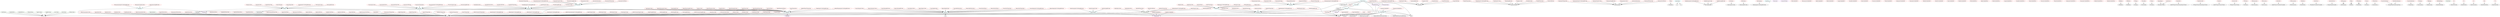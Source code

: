 digraph alltypes {
	subgraph abtractprocs {
	}
	subgraph clike {
	}
	subgraph csarprendererh {
		subgraph csharpcodea{
		CSharpCodea	[shape=oval, color=darkgreen, label="CSharpCodea"];
		CSharpCodea -> a;
		}
		subgraph programcsharpcode{
		ProgramCSharpCode	[shape=oval, color=red2, label="ProgramCSharpCode"];
		ProgramCSharpCode -> ProgData;
		}
		subgraph filecsharpcode{
		FileCSharpCode	[shape=oval, color=red2, label="FileCSharpCode"];
		FileCSharpCode -> FileData;
		}
		subgraph importcsharpcode{
		ImportCSharpCode	[shape=oval, color=red2, label="ImportCSharpCode"];
		ImportCSharpCode -> Doc;
		}
		subgraph permanencecsharpcode{
		PermanenceCSharpCode	[shape=oval, color=red2, label="PermanenceCSharpCode"];
		PermanenceCSharpCode -> Doc;
		}
		subgraph bodycsharpcode{
		BodyCSharpCode	[shape=oval, color=red2, label="BodyCSharpCode"];
		BodyCSharpCode -> Doc;
		}
		subgraph blockcsharpcode{
		BlockCSharpCode	[shape=oval, color=red2, label="BlockCSharpCode"];
		BlockCSharpCode -> Doc;
		}
		subgraph typecsharpcode{
		TypeCSharpCode	[shape=oval, color=red2, label="TypeCSharpCode"];
		TypeCSharpCode -> TypeData;
		}
		subgraph unaryopcsharpcode{
		UnaryOpCSharpCode	[shape=oval, color=red2, label="UnaryOpCSharpCode"];
		UnaryOpCSharpCode -> OpData;
		}
		subgraph binaryopcsharpcode{
		BinaryOpCSharpCode	[shape=oval, color=red2, label="BinaryOpCSharpCode"];
		BinaryOpCSharpCode -> OpData;
		}
		subgraph scopecsharpcode{
		ScopeCSharpCode	[shape=oval, color=red2, label="ScopeCSharpCode"];
		ScopeCSharpCode -> ScopeData;
		}
		subgraph variablecsharpcode{
		VariableCSharpCode	[shape=oval, color=red2, label="VariableCSharpCode"];
		VariableCSharpCode -> VarData;
		}
		subgraph valuecsharpcode{
		ValueCSharpCode	[shape=oval, color=red2, label="ValueCSharpCode"];
		ValueCSharpCode -> ValData;
		}
		subgraph functioncsharpcode{
		FunctionCSharpCode	[shape=oval, color=red2, label="FunctionCSharpCode"];
		FunctionCSharpCode -> FuncData;
		}
		subgraph thunkcsharpcode{
		ThunkCSharpCode	[shape=oval, color=red2, label="ThunkCSharpCode"];
		ThunkCSharpCode -> CommonThunkVS;
		}
		subgraph statementcsharpcode{
		StatementCSharpCode	[shape=oval, color=red2, label="StatementCSharpCode"];
		StatementCSharpCode -> DocTerminator;
		}
		subgraph visibilitycsharpcode{
		VisibilityCSharpCode	[shape=oval, color=red2, label="VisibilityCSharpCode"];
		VisibilityCSharpCode -> Doc;
		}
		subgraph methodtypecsharpcode{
		MethodTypeCSharpCode	[shape=oval, color=red2, label="MethodTypeCSharpCode"];
		MethodTypeCSharpCode -> TypeData;
		}
		subgraph parametercsharpcode{
		ParameterCSharpCode	[shape=oval, color=red2, label="ParameterCSharpCode"];
		ParameterCSharpCode -> ParamData;
		}
		subgraph methodcsharpcode{
		MethodCSharpCode	[shape=oval, color=red2, label="MethodCSharpCode"];
		MethodCSharpCode -> MethodData;
		}
		subgraph statevarcsharpcode{
		StateVarCSharpCode	[shape=oval, color=red2, label="StateVarCSharpCode"];
		StateVarCSharpCode -> Doc;
		}
		subgraph classcsharpcode{
		ClassCSharpCode	[shape=oval, color=red2, label="ClassCSharpCode"];
		ClassCSharpCode -> Doc;
		}
		subgraph modulecsharpcode{
		ModuleCSharpCode	[shape=oval, color=red2, label="ModuleCSharpCode"];
		ModuleCSharpCode -> ModData;
		}
		subgraph blockcommentcsharpcode{
		BlockCommentCSharpCode	[shape=oval, color=red2, label="BlockCommentCSharpCode"];
		BlockCommentCSharpCode -> Doc;
		}
	}
	subgraph commonpeudooos {
	}
	subgraph contructorss {
		subgraph vsopr{
		VSOpr	[shape=oval, color=red2, label="VSOpr"];
		VSOpr -> VSrOpData;
		}
	}
	subgraph cpprenderer {
		subgraph cppcodexya{
		CppCodexya	[shape=oval, color=cyan3, label="CppCodexya"];
		CppCodexya -> xa;
		CppCodexya -> ya;
		}
		subgraph methoddata{
		MethodData	[shape=oval, color=cyan3, label="MethodData"];
		MethodData -> VisibilityTag;
		MethodData -> Doc;
		}
		subgraph cppsrccodea{
		CppSrcCodea	[shape=oval, color=darkgreen, label="CppSrcCodea"];
		CppSrcCodea -> a;
		}
		subgraph cpphdrcodea{
		CppHdrCodea	[shape=oval, color=darkgreen, label="CppHdrCodea"];
		CppHdrCodea -> a;
		}
		subgraph programpcppsrccodecpphdrcode{
		ProgrampCppSrcCodeCppHdrCode	[shape=oval, color=red2, label="ProgrampCppSrcCodeCppHdrCode"];
		ProgrampCppSrcCodeCppHdrCode -> ProgData;
		}
		subgraph filepcppsrccodecpphdrcode{
		FilepCppSrcCodeCppHdrCode	[shape=oval, color=red2, label="FilepCppSrcCodeCppHdrCode"];
		FilepCppSrcCodeCppHdrCode -> FileData;
		}
		subgraph importpcppsrccodecpphdrcode{
		ImportpCppSrcCodeCppHdrCode	[shape=oval, color=red2, label="ImportpCppSrcCodeCppHdrCode"];
		ImportpCppSrcCodeCppHdrCode -> Doc;
		}
		subgraph permanencepcppsrccodecpphdrcode{
		PermanencepCppSrcCodeCppHdrCode	[shape=oval, color=red2, label="PermanencepCppSrcCodeCppHdrCode"];
		PermanencepCppSrcCodeCppHdrCode -> BindData;
		}
		subgraph bodypcppsrccodecpphdrcode{
		BodypCppSrcCodeCppHdrCode	[shape=oval, color=red2, label="BodypCppSrcCodeCppHdrCode"];
		BodypCppSrcCodeCppHdrCode -> Doc;
		}
		subgraph blockpcppsrccodecpphdrcode{
		BlockpCppSrcCodeCppHdrCode	[shape=oval, color=red2, label="BlockpCppSrcCodeCppHdrCode"];
		BlockpCppSrcCodeCppHdrCode -> Doc;
		}
		subgraph typepcppsrccodecpphdrcode{
		TypepCppSrcCodeCppHdrCode	[shape=oval, color=red2, label="TypepCppSrcCodeCppHdrCode"];
		TypepCppSrcCodeCppHdrCode -> TypeData;
		}
		subgraph unaryoppcppsrccodecpphdrcode{
		UnaryOppCppSrcCodeCppHdrCode	[shape=oval, color=red2, label="UnaryOppCppSrcCodeCppHdrCode"];
		UnaryOppCppSrcCodeCppHdrCode -> OpData;
		}
		subgraph binaryoppcppsrccodecpphdrcode{
		BinaryOppCppSrcCodeCppHdrCode	[shape=oval, color=red2, label="BinaryOppCppSrcCodeCppHdrCode"];
		BinaryOppCppSrcCodeCppHdrCode -> OpData;
		}
		subgraph scopepcppsrccodecpphdrcode{
		ScopepCppSrcCodeCppHdrCode	[shape=oval, color=red2, label="ScopepCppSrcCodeCppHdrCode"];
		ScopepCppSrcCodeCppHdrCode -> ScopeData;
		}
		subgraph variablepcppsrccodecpphdrcode{
		VariablepCppSrcCodeCppHdrCode	[shape=oval, color=red2, label="VariablepCppSrcCodeCppHdrCode"];
		VariablepCppSrcCodeCppHdrCode -> VarData;
		}
		subgraph valuepcppsrccodecpphdrcode{
		ValuepCppSrcCodeCppHdrCode	[shape=oval, color=red2, label="ValuepCppSrcCodeCppHdrCode"];
		ValuepCppSrcCodeCppHdrCode -> ValData;
		}
		subgraph functionpcppsrccodecpphdrcode{
		FunctionpCppSrcCodeCppHdrCode	[shape=oval, color=red2, label="FunctionpCppSrcCodeCppHdrCode"];
		FunctionpCppSrcCodeCppHdrCode -> FuncData;
		}
		subgraph thunkpcppsrccodecpphdrcode{
		ThunkpCppSrcCodeCppHdrCode	[shape=oval, color=red2, label="ThunkpCppSrcCodeCppHdrCode"];
		ThunkpCppSrcCodeCppHdrCode -> CommonThunkVS;
		}
		subgraph statementpcppsrccodecpphdrcode{
		StatementpCppSrcCodeCppHdrCode	[shape=oval, color=red2, label="StatementpCppSrcCodeCppHdrCode"];
		StatementpCppSrcCodeCppHdrCode -> DocTerminator;
		}
		subgraph visibilitypcppsrccodecpphdrcode{
		VisibilitypCppSrcCodeCppHdrCode	[shape=oval, color=red2, label="VisibilitypCppSrcCodeCppHdrCode"];
		VisibilitypCppSrcCodeCppHdrCode -> DocVisibilityTag;
		}
		subgraph methodtypepcppsrccodecpphdrcode{
		MethodTypepCppSrcCodeCppHdrCode	[shape=oval, color=red2, label="MethodTypepCppSrcCodeCppHdrCode"];
		MethodTypepCppSrcCodeCppHdrCode -> TypeData;
		}
		subgraph parameterpcppsrccodecpphdrcode{
		ParameterpCppSrcCodeCppHdrCode	[shape=oval, color=red2, label="ParameterpCppSrcCodeCppHdrCode"];
		ParameterpCppSrcCodeCppHdrCode -> ParamData;
		}
		subgraph methodpcppsrccodecpphdrcode{
		MethodpCppSrcCodeCppHdrCode	[shape=oval, color=red2, label="MethodpCppSrcCodeCppHdrCode"];
		MethodpCppSrcCodeCppHdrCode -> MethodData;
		}
		subgraph statevarpcppsrccodecpphdrcode{
		StateVarpCppSrcCodeCppHdrCode	[shape=oval, color=red2, label="StateVarpCppSrcCodeCppHdrCode"];
		StateVarpCppSrcCodeCppHdrCode -> StateVarData;
		}
		subgraph classpcppsrccodecpphdrcode{
		ClasspCppSrcCodeCppHdrCode	[shape=oval, color=red2, label="ClasspCppSrcCodeCppHdrCode"];
		ClasspCppSrcCodeCppHdrCode -> Doc;
		}
		subgraph modulepcppsrccodecpphdrcode{
		ModulepCppSrcCodeCppHdrCode	[shape=oval, color=red2, label="ModulepCppSrcCodeCppHdrCode"];
		ModulepCppSrcCodeCppHdrCode -> ModData;
		}
		subgraph blockcommentpcppsrccodecpphdrcode{
		BlockCommentpCppSrcCodeCppHdrCode	[shape=oval, color=red2, label="BlockCommentpCppSrcCodeCppHdrCode"];
		BlockCommentpCppSrcCodeCppHdrCode -> Doc;
		}
		subgraph srcstatesa{
		SrcStatesa	[shape=oval, color=red2, label="SrcStatesa"];
		SrcStatesa -> StatesCppSrcCodea;
		}
		subgraph hdrstatesa{
		HdrStatesa	[shape=oval, color=red2, label="HdrStatesa"];
		HdrStatesa -> StatesCppHdrCodea;
		}
		subgraph pairstatespa{
		PairStatespa	[shape=oval, color=red2, label="PairStatespa"];
		PairStatespa -> StatespCppSrcCodeCppHdrCodea;
		}
		subgraph programcppsrccode{
		ProgramCppSrcCode	[shape=oval, color=red2, label="ProgramCppSrcCode"];
		ProgramCppSrcCode -> ProgData;
		}
		subgraph filecppsrccode{
		FileCppSrcCode	[shape=oval, color=red2, label="FileCppSrcCode"];
		FileCppSrcCode -> FileData;
		}
		subgraph importcppsrccode{
		ImportCppSrcCode	[shape=oval, color=red2, label="ImportCppSrcCode"];
		ImportCppSrcCode -> Doc;
		}
		subgraph permanencecppsrccode{
		PermanenceCppSrcCode	[shape=oval, color=red2, label="PermanenceCppSrcCode"];
		PermanenceCppSrcCode -> BindData;
		}
		subgraph bodycppsrccode{
		BodyCppSrcCode	[shape=oval, color=red2, label="BodyCppSrcCode"];
		BodyCppSrcCode -> Doc;
		}
		subgraph blockcppsrccode{
		BlockCppSrcCode	[shape=oval, color=red2, label="BlockCppSrcCode"];
		BlockCppSrcCode -> Doc;
		}
		subgraph typecppsrccode{
		TypeCppSrcCode	[shape=oval, color=red2, label="TypeCppSrcCode"];
		TypeCppSrcCode -> TypeData;
		}
		subgraph unaryopcppsrccode{
		UnaryOpCppSrcCode	[shape=oval, color=red2, label="UnaryOpCppSrcCode"];
		UnaryOpCppSrcCode -> OpData;
		}
		subgraph binaryopcppsrccode{
		BinaryOpCppSrcCode	[shape=oval, color=red2, label="BinaryOpCppSrcCode"];
		BinaryOpCppSrcCode -> OpData;
		}
		subgraph scopecppsrccode{
		ScopeCppSrcCode	[shape=oval, color=red2, label="ScopeCppSrcCode"];
		ScopeCppSrcCode -> ScopeData;
		}
		subgraph variablecppsrccode{
		VariableCppSrcCode	[shape=oval, color=red2, label="VariableCppSrcCode"];
		VariableCppSrcCode -> VarData;
		}
		subgraph valuecppsrccode{
		ValueCppSrcCode	[shape=oval, color=red2, label="ValueCppSrcCode"];
		ValueCppSrcCode -> ValData;
		}
		subgraph functioncppsrccode{
		FunctionCppSrcCode	[shape=oval, color=red2, label="FunctionCppSrcCode"];
		FunctionCppSrcCode -> FuncData;
		}
		subgraph thunkcppsrccode{
		ThunkCppSrcCode	[shape=oval, color=red2, label="ThunkCppSrcCode"];
		ThunkCppSrcCode -> CommonThunkVS;
		}
		subgraph statementcppsrccode{
		StatementCppSrcCode	[shape=oval, color=red2, label="StatementCppSrcCode"];
		StatementCppSrcCode -> DocTerminator;
		}
		subgraph visibilitycppsrccode{
		VisibilityCppSrcCode	[shape=oval, color=red2, label="VisibilityCppSrcCode"];
		VisibilityCppSrcCode -> DocVisibilityTag;
		}
		subgraph methodtypecppsrccode{
		MethodTypeCppSrcCode	[shape=oval, color=red2, label="MethodTypeCppSrcCode"];
		MethodTypeCppSrcCode -> TypeData;
		}
		subgraph parametercppsrccode{
		ParameterCppSrcCode	[shape=oval, color=red2, label="ParameterCppSrcCode"];
		ParameterCppSrcCode -> ParamData;
		}
		subgraph methodcppsrccode{
		MethodCppSrcCode	[shape=oval, color=red2, label="MethodCppSrcCode"];
		MethodCppSrcCode -> MethodData;
		}
		subgraph statevarcppsrccode{
		StateVarCppSrcCode	[shape=oval, color=red2, label="StateVarCppSrcCode"];
		StateVarCppSrcCode -> StateVarData;
		}
		subgraph classcppsrccode{
		ClassCppSrcCode	[shape=oval, color=red2, label="ClassCppSrcCode"];
		ClassCppSrcCode -> Doc;
		}
		subgraph modulecppsrccode{
		ModuleCppSrcCode	[shape=oval, color=red2, label="ModuleCppSrcCode"];
		ModuleCppSrcCode -> ModData;
		}
		subgraph blockcommentcppsrccode{
		BlockCommentCppSrcCode	[shape=oval, color=red2, label="BlockCommentCppSrcCode"];
		BlockCommentCppSrcCode -> Doc;
		}
		subgraph filecpphdrcode{
		FileCppHdrCode	[shape=oval, color=red2, label="FileCppHdrCode"];
		FileCppHdrCode -> FileData;
		}
		subgraph importcpphdrcode{
		ImportCppHdrCode	[shape=oval, color=red2, label="ImportCppHdrCode"];
		ImportCppHdrCode -> Doc;
		}
		subgraph permanencecpphdrcode{
		PermanenceCppHdrCode	[shape=oval, color=red2, label="PermanenceCppHdrCode"];
		PermanenceCppHdrCode -> BindData;
		}
		subgraph bodycpphdrcode{
		BodyCppHdrCode	[shape=oval, color=red2, label="BodyCppHdrCode"];
		BodyCppHdrCode -> Doc;
		}
		subgraph blockcpphdrcode{
		BlockCppHdrCode	[shape=oval, color=red2, label="BlockCppHdrCode"];
		BlockCppHdrCode -> Doc;
		}
		subgraph typecpphdrcode{
		TypeCppHdrCode	[shape=oval, color=red2, label="TypeCppHdrCode"];
		TypeCppHdrCode -> TypeData;
		}
		subgraph unaryopcpphdrcode{
		UnaryOpCppHdrCode	[shape=oval, color=red2, label="UnaryOpCppHdrCode"];
		UnaryOpCppHdrCode -> OpData;
		}
		subgraph binaryopcpphdrcode{
		BinaryOpCppHdrCode	[shape=oval, color=red2, label="BinaryOpCppHdrCode"];
		BinaryOpCppHdrCode -> OpData;
		}
		subgraph scopecpphdrcode{
		ScopeCppHdrCode	[shape=oval, color=red2, label="ScopeCppHdrCode"];
		ScopeCppHdrCode -> ScopeData;
		}
		subgraph variablecpphdrcode{
		VariableCppHdrCode	[shape=oval, color=red2, label="VariableCppHdrCode"];
		VariableCppHdrCode -> VarData;
		}
		subgraph valuecpphdrcode{
		ValueCppHdrCode	[shape=oval, color=red2, label="ValueCppHdrCode"];
		ValueCppHdrCode -> ValData;
		}
		subgraph functioncpphdrcode{
		FunctionCppHdrCode	[shape=oval, color=red2, label="FunctionCppHdrCode"];
		FunctionCppHdrCode -> FuncData;
		}
		subgraph thunkcpphdrcode{
		ThunkCppHdrCode	[shape=oval, color=red2, label="ThunkCppHdrCode"];
		ThunkCppHdrCode -> CommonThunkVS;
		}
		subgraph statementcpphdrcode{
		StatementCppHdrCode	[shape=oval, color=red2, label="StatementCppHdrCode"];
		StatementCppHdrCode -> DocTerminator;
		}
		subgraph visibilitycpphdrcode{
		VisibilityCppHdrCode	[shape=oval, color=red2, label="VisibilityCppHdrCode"];
		VisibilityCppHdrCode -> DocVisibilityTag;
		}
		subgraph methodtypecpphdrcode{
		MethodTypeCppHdrCode	[shape=oval, color=red2, label="MethodTypeCppHdrCode"];
		MethodTypeCppHdrCode -> TypeData;
		}
		subgraph parametercpphdrcode{
		ParameterCppHdrCode	[shape=oval, color=red2, label="ParameterCppHdrCode"];
		ParameterCppHdrCode -> ParamData;
		}
		subgraph methodcpphdrcode{
		MethodCppHdrCode	[shape=oval, color=red2, label="MethodCppHdrCode"];
		MethodCppHdrCode -> MethodData;
		}
		subgraph statevarcpphdrcode{
		StateVarCppHdrCode	[shape=oval, color=red2, label="StateVarCppHdrCode"];
		StateVarCppHdrCode -> StateVarData;
		}
		subgraph classcpphdrcode{
		ClassCppHdrCode	[shape=oval, color=red2, label="ClassCppHdrCode"];
		ClassCppHdrCode -> Doc;
		}
		subgraph modulecpphdrcode{
		ModuleCppHdrCode	[shape=oval, color=red2, label="ModuleCppHdrCode"];
		ModuleCppHdrCode -> ModData;
		}
		subgraph blockcommentcpphdrcode{
		BlockCommentCppHdrCode	[shape=oval, color=red2, label="BlockCommentCppHdrCode"];
		BlockCommentCppHdrCode -> Doc;
		}
	}
	subgraph javarenderer {
		subgraph javacodea{
		JavaCodea	[shape=oval, color=darkgreen, label="JavaCodea"];
		JavaCodea -> a;
		}
		subgraph programjavacode{
		ProgramJavaCode	[shape=oval, color=red2, label="ProgramJavaCode"];
		ProgramJavaCode -> ProgData;
		}
		subgraph filejavacode{
		FileJavaCode	[shape=oval, color=red2, label="FileJavaCode"];
		FileJavaCode -> FileData;
		}
		subgraph importjavacode{
		ImportJavaCode	[shape=oval, color=red2, label="ImportJavaCode"];
		ImportJavaCode -> Doc;
		}
		subgraph permanencejavacode{
		PermanenceJavaCode	[shape=oval, color=red2, label="PermanenceJavaCode"];
		PermanenceJavaCode -> Doc;
		}
		subgraph bodyjavacode{
		BodyJavaCode	[shape=oval, color=red2, label="BodyJavaCode"];
		BodyJavaCode -> Doc;
		}
		subgraph blockjavacode{
		BlockJavaCode	[shape=oval, color=red2, label="BlockJavaCode"];
		BlockJavaCode -> Doc;
		}
		subgraph typejavacode{
		TypeJavaCode	[shape=oval, color=red2, label="TypeJavaCode"];
		TypeJavaCode -> TypeData;
		}
		subgraph unaryopjavacode{
		UnaryOpJavaCode	[shape=oval, color=red2, label="UnaryOpJavaCode"];
		UnaryOpJavaCode -> OpData;
		}
		subgraph binaryopjavacode{
		BinaryOpJavaCode	[shape=oval, color=red2, label="BinaryOpJavaCode"];
		BinaryOpJavaCode -> OpData;
		}
		subgraph scopejavacode{
		ScopeJavaCode	[shape=oval, color=red2, label="ScopeJavaCode"];
		ScopeJavaCode -> ScopeData;
		}
		subgraph variablejavacode{
		VariableJavaCode	[shape=oval, color=red2, label="VariableJavaCode"];
		VariableJavaCode -> VarData;
		}
		subgraph valuejavacode{
		ValueJavaCode	[shape=oval, color=red2, label="ValueJavaCode"];
		ValueJavaCode -> ValData;
		}
		subgraph functionjavacode{
		FunctionJavaCode	[shape=oval, color=red2, label="FunctionJavaCode"];
		FunctionJavaCode -> FuncData;
		}
		subgraph thunkjavacode{
		ThunkJavaCode	[shape=oval, color=red2, label="ThunkJavaCode"];
		ThunkJavaCode -> CommonThunkVS;
		}
		subgraph statementjavacode{
		StatementJavaCode	[shape=oval, color=red2, label="StatementJavaCode"];
		StatementJavaCode -> DocTerminator;
		}
		subgraph visibilityjavacode{
		VisibilityJavaCode	[shape=oval, color=red2, label="VisibilityJavaCode"];
		VisibilityJavaCode -> Doc;
		}
		subgraph methodtypejavacode{
		MethodTypeJavaCode	[shape=oval, color=red2, label="MethodTypeJavaCode"];
		MethodTypeJavaCode -> TypeData;
		}
		subgraph parameterjavacode{
		ParameterJavaCode	[shape=oval, color=red2, label="ParameterJavaCode"];
		ParameterJavaCode -> ParamData;
		}
		subgraph methodjavacode{
		MethodJavaCode	[shape=oval, color=red2, label="MethodJavaCode"];
		MethodJavaCode -> MethodData;
		}
		subgraph statevarjavacode{
		StateVarJavaCode	[shape=oval, color=red2, label="StateVarJavaCode"];
		StateVarJavaCode -> Doc;
		}
		subgraph classjavacode{
		ClassJavaCode	[shape=oval, color=red2, label="ClassJavaCode"];
		ClassJavaCode -> Doc;
		}
		subgraph modulejavacode{
		ModuleJavaCode	[shape=oval, color=red2, label="ModuleJavaCode"];
		ModuleJavaCode -> ModData;
		}
		subgraph blockcommentjavacode{
		BlockCommentJavaCode	[shape=oval, color=red2, label="BlockCommentJavaCode"];
		BlockCommentJavaCode -> Doc;
		}
	}
	subgraph juliarenderer {
		subgraph juliacodea{
		JuliaCodea	[shape=oval, color=darkgreen, label="JuliaCodea"];
		JuliaCodea -> a;
		}
		subgraph programjuliacode{
		ProgramJuliaCode	[shape=oval, color=red2, label="ProgramJuliaCode"];
		ProgramJuliaCode -> ProgData;
		}
		subgraph filejuliacode{
		FileJuliaCode	[shape=oval, color=red2, label="FileJuliaCode"];
		FileJuliaCode -> FileData;
		}
		subgraph importjuliacode{
		ImportJuliaCode	[shape=oval, color=red2, label="ImportJuliaCode"];
		ImportJuliaCode -> Doc;
		}
		subgraph bodyjuliacode{
		BodyJuliaCode	[shape=oval, color=red2, label="BodyJuliaCode"];
		BodyJuliaCode -> Doc;
		}
		subgraph blockjuliacode{
		BlockJuliaCode	[shape=oval, color=red2, label="BlockJuliaCode"];
		BlockJuliaCode -> Doc;
		}
		subgraph typejuliacode{
		TypeJuliaCode	[shape=oval, color=red2, label="TypeJuliaCode"];
		TypeJuliaCode -> TypeData;
		}
		subgraph unaryopjuliacode{
		UnaryOpJuliaCode	[shape=oval, color=red2, label="UnaryOpJuliaCode"];
		UnaryOpJuliaCode -> OpData;
		}
		subgraph binaryopjuliacode{
		BinaryOpJuliaCode	[shape=oval, color=red2, label="BinaryOpJuliaCode"];
		BinaryOpJuliaCode -> OpData;
		}
		subgraph scopejuliacode{
		ScopeJuliaCode	[shape=oval, color=red2, label="ScopeJuliaCode"];
		ScopeJuliaCode -> ScopeData;
		}
		subgraph variablejuliacode{
		VariableJuliaCode	[shape=oval, color=red2, label="VariableJuliaCode"];
		VariableJuliaCode -> VarData;
		}
		subgraph valuejuliacode{
		ValueJuliaCode	[shape=oval, color=red2, label="ValueJuliaCode"];
		ValueJuliaCode -> ValData;
		}
		subgraph thunkjuliacode{
		ThunkJuliaCode	[shape=oval, color=red2, label="ThunkJuliaCode"];
		ThunkJuliaCode -> CommonThunkVS;
		}
		subgraph statementjuliacode{
		StatementJuliaCode	[shape=oval, color=red2, label="StatementJuliaCode"];
		StatementJuliaCode -> DocTerminator;
		}
		subgraph functionjuliacode{
		FunctionJuliaCode	[shape=oval, color=red2, label="FunctionJuliaCode"];
		FunctionJuliaCode -> FuncData;
		}
		subgraph visibilityjuliacode{
		VisibilityJuliaCode	[shape=oval, color=red2, label="VisibilityJuliaCode"];
		VisibilityJuliaCode -> Doc;
		}
		subgraph methodtypejuliacode{
		MethodTypeJuliaCode	[shape=oval, color=red2, label="MethodTypeJuliaCode"];
		MethodTypeJuliaCode -> TypeData;
		}
		subgraph parameterjuliacode{
		ParameterJuliaCode	[shape=oval, color=red2, label="ParameterJuliaCode"];
		ParameterJuliaCode -> ParamData;
		}
		subgraph methodjuliacode{
		MethodJuliaCode	[shape=oval, color=red2, label="MethodJuliaCode"];
		MethodJuliaCode -> MethodData;
		}
		subgraph modulejuliacode{
		ModuleJuliaCode	[shape=oval, color=red2, label="ModuleJuliaCode"];
		ModuleJuliaCode -> ModData;
		}
		subgraph blockcommentjuliacode{
		BlockCommentJuliaCode	[shape=oval, color=red2, label="BlockCommentJuliaCode"];
		BlockCommentJuliaCode -> Doc;
		}
	}
	subgraph languagepolymorpich {
		subgraph optionalspace{
		OptionalSpace	[shape=oval, color=darkgreen, label="OptionalSpace"];
		OptionalSpace -> Doc;
		}
	}
	subgraph macros {
	}
	subgraph pytonrendererh {
		subgraph pythoncodea{
		PythonCodea	[shape=oval, color=darkgreen, label="PythonCodea"];
		PythonCodea -> a;
		}
		subgraph programpythoncode{
		ProgramPythonCode	[shape=oval, color=red2, label="ProgramPythonCode"];
		ProgramPythonCode -> ProgData;
		}
		subgraph filepythoncode{
		FilePythonCode	[shape=oval, color=red2, label="FilePythonCode"];
		FilePythonCode -> FileData;
		}
		subgraph importpythoncode{
		ImportPythonCode	[shape=oval, color=red2, label="ImportPythonCode"];
		ImportPythonCode -> Doc;
		}
		subgraph permanencepythoncode{
		PermanencePythonCode	[shape=oval, color=red2, label="PermanencePythonCode"];
		PermanencePythonCode -> Doc;
		}
		subgraph bodypythoncode{
		BodyPythonCode	[shape=oval, color=red2, label="BodyPythonCode"];
		BodyPythonCode -> Doc;
		}
		subgraph blockpythoncode{
		BlockPythonCode	[shape=oval, color=red2, label="BlockPythonCode"];
		BlockPythonCode -> Doc;
		}
		subgraph typepythoncode{
		TypePythonCode	[shape=oval, color=red2, label="TypePythonCode"];
		TypePythonCode -> TypeData;
		}
		subgraph unaryoppythoncode{
		UnaryOpPythonCode	[shape=oval, color=red2, label="UnaryOpPythonCode"];
		UnaryOpPythonCode -> OpData;
		}
		subgraph binaryoppythoncode{
		BinaryOpPythonCode	[shape=oval, color=red2, label="BinaryOpPythonCode"];
		BinaryOpPythonCode -> OpData;
		}
		subgraph scopepythoncode{
		ScopePythonCode	[shape=oval, color=red2, label="ScopePythonCode"];
		ScopePythonCode -> ScopeData;
		}
		subgraph variablepythoncode{
		VariablePythonCode	[shape=oval, color=red2, label="VariablePythonCode"];
		VariablePythonCode -> VarData;
		}
		subgraph valuepythoncode{
		ValuePythonCode	[shape=oval, color=red2, label="ValuePythonCode"];
		ValuePythonCode -> ValData;
		}
		subgraph functionpythoncode{
		FunctionPythonCode	[shape=oval, color=red2, label="FunctionPythonCode"];
		FunctionPythonCode -> FuncData;
		}
		subgraph thunkpythoncode{
		ThunkPythonCode	[shape=oval, color=red2, label="ThunkPythonCode"];
		ThunkPythonCode -> CommonThunkVS;
		}
		subgraph statementpythoncode{
		StatementPythonCode	[shape=oval, color=red2, label="StatementPythonCode"];
		StatementPythonCode -> DocTerminator;
		}
		subgraph visibilitypythoncode{
		VisibilityPythonCode	[shape=oval, color=red2, label="VisibilityPythonCode"];
		VisibilityPythonCode -> Doc;
		}
		subgraph methodtypepythoncode{
		MethodTypePythonCode	[shape=oval, color=red2, label="MethodTypePythonCode"];
		MethodTypePythonCode -> TypeData;
		}
		subgraph parameterpythoncode{
		ParameterPythonCode	[shape=oval, color=red2, label="ParameterPythonCode"];
		ParameterPythonCode -> ParamData;
		}
		subgraph methodpythoncode{
		MethodPythonCode	[shape=oval, color=red2, label="MethodPythonCode"];
		MethodPythonCode -> MethodData;
		}
		subgraph statevarpythoncode{
		StateVarPythonCode	[shape=oval, color=red2, label="StateVarPythonCode"];
		StateVarPythonCode -> Doc;
		}
		subgraph classpythoncode{
		ClassPythonCode	[shape=oval, color=red2, label="ClassPythonCode"];
		ClassPythonCode -> Doc;
		}
		subgraph modulepythoncode{
		ModulePythonCode	[shape=oval, color=red2, label="ModulePythonCode"];
		ModulePythonCode -> ModData;
		}
		subgraph blockcommentpythoncode{
		BlockCommentPythonCode	[shape=oval, color=red2, label="BlockCommentPythonCode"];
		BlockCommentPythonCode -> Doc;
		}
	}
	subgraph swiftrenderer {
		subgraph swiftcodea{
		SwiftCodea	[shape=oval, color=darkgreen, label="SwiftCodea"];
		SwiftCodea -> a;
		}
		subgraph programswiftcode{
		ProgramSwiftCode	[shape=oval, color=red2, label="ProgramSwiftCode"];
		ProgramSwiftCode -> ProgData;
		}
		subgraph fileswiftcode{
		FileSwiftCode	[shape=oval, color=red2, label="FileSwiftCode"];
		FileSwiftCode -> FileData;
		}
		subgraph importswiftcode{
		ImportSwiftCode	[shape=oval, color=red2, label="ImportSwiftCode"];
		ImportSwiftCode -> Doc;
		}
		subgraph permanenceswiftcode{
		PermanenceSwiftCode	[shape=oval, color=red2, label="PermanenceSwiftCode"];
		PermanenceSwiftCode -> Doc;
		}
		subgraph bodyswiftcode{
		BodySwiftCode	[shape=oval, color=red2, label="BodySwiftCode"];
		BodySwiftCode -> Doc;
		}
		subgraph blockswiftcode{
		BlockSwiftCode	[shape=oval, color=red2, label="BlockSwiftCode"];
		BlockSwiftCode -> Doc;
		}
		subgraph typeswiftcode{
		TypeSwiftCode	[shape=oval, color=red2, label="TypeSwiftCode"];
		TypeSwiftCode -> TypeData;
		}
		subgraph unaryopswiftcode{
		UnaryOpSwiftCode	[shape=oval, color=red2, label="UnaryOpSwiftCode"];
		UnaryOpSwiftCode -> OpData;
		}
		subgraph binaryopswiftcode{
		BinaryOpSwiftCode	[shape=oval, color=red2, label="BinaryOpSwiftCode"];
		BinaryOpSwiftCode -> OpData;
		}
		subgraph scopeswiftcode{
		ScopeSwiftCode	[shape=oval, color=red2, label="ScopeSwiftCode"];
		ScopeSwiftCode -> ScopeData;
		}
		subgraph variableswiftcode{
		VariableSwiftCode	[shape=oval, color=red2, label="VariableSwiftCode"];
		VariableSwiftCode -> VarData;
		}
		subgraph valueswiftcode{
		ValueSwiftCode	[shape=oval, color=red2, label="ValueSwiftCode"];
		ValueSwiftCode -> ValData;
		}
		subgraph functionswiftcode{
		FunctionSwiftCode	[shape=oval, color=red2, label="FunctionSwiftCode"];
		FunctionSwiftCode -> FuncData;
		}
		subgraph thunkswiftcode{
		ThunkSwiftCode	[shape=oval, color=red2, label="ThunkSwiftCode"];
		ThunkSwiftCode -> CommonThunkVS;
		}
		subgraph statementswiftcode{
		StatementSwiftCode	[shape=oval, color=red2, label="StatementSwiftCode"];
		StatementSwiftCode -> DocTerminator;
		}
		subgraph visibilityswiftcode{
		VisibilitySwiftCode	[shape=oval, color=red2, label="VisibilitySwiftCode"];
		VisibilitySwiftCode -> Doc;
		}
		subgraph methodtypeswiftcode{
		MethodTypeSwiftCode	[shape=oval, color=red2, label="MethodTypeSwiftCode"];
		MethodTypeSwiftCode -> TypeData;
		}
		subgraph parameterswiftcode{
		ParameterSwiftCode	[shape=oval, color=red2, label="ParameterSwiftCode"];
		ParameterSwiftCode -> ParamData;
		}
		subgraph methodswiftcode{
		MethodSwiftCode	[shape=oval, color=red2, label="MethodSwiftCode"];
		MethodSwiftCode -> MethodData;
		}
		subgraph statevarswiftcode{
		StateVarSwiftCode	[shape=oval, color=red2, label="StateVarSwiftCode"];
		StateVarSwiftCode -> Doc;
		}
		subgraph classswiftcode{
		ClassSwiftCode	[shape=oval, color=red2, label="ClassSwiftCode"];
		ClassSwiftCode -> Doc;
		}
		subgraph moduleswiftcode{
		ModuleSwiftCode	[shape=oval, color=red2, label="ModuleSwiftCode"];
		ModuleSwiftCode -> ModData;
		}
		subgraph blockcommentswiftcode{
		BlockCommentSwiftCode	[shape=oval, color=red2, label="BlockCommentSwiftCode"];
		BlockCommentSwiftCode -> Doc;
		}
	}
	subgraph ast {
		subgraph binddata{
		BindData	[shape=oval, color=cyan3, label="BindData"];
		BindData -> Binding;
		BindData -> Doc;
		}
		subgraph filedata{
		FileData	[shape=oval, color=cyan3, label="FileData"];
		FileData -> FilePath;
		FileData -> ModData;
		}
		subgraph funcdata{
		FuncData	[shape=oval, color=cyan3, label="FuncData"];
		FuncData -> TypeData;
		FuncData -> Doc;
		}
		subgraph moddata{
		ModData	[shape=oval, color=cyan3, label="ModData"];
		ModData -> String;
		ModData -> Doc;
		}
		subgraph opdata{
		OpData	[shape=oval, color=cyan3, label="OpData"];
		OpData -> Int;
		OpData -> Doc;
		}
		subgraph paramdata{
		ParamData	[shape=oval, color=cyan3, label="ParamData"];
		ParamData -> VarData;
		ParamData -> Doc;
		}
		subgraph progdata{
		ProgData	[shape=oval, color=cyan3, label="ProgData"];
		ProgData -> String;
		ProgData -> FileData;
		}
		subgraph statevardata{
		StateVarData	[shape=oval, color=cyan3, label="StateVarData"];
		StateVarData -> VisibilityTag;
		StateVarData -> Doc;
		}
		subgraph scopetag{
		ScopeTag	[shape=oval, color=cyan3, label="ScopeTag"];
		ScopeTag -> ScopeTag;
		}
		subgraph typedata{
		TypeData	[shape=oval, color=cyan3, label="TypeData"];
		TypeData -> CodeType;
		TypeData -> String;
		TypeData -> Doc;
		}
		subgraph valdata{
		ValData	[shape=oval, color=cyan3, label="ValData"];
		ValData -> MaybeInt;
		ValData -> MaybeInteger;
		ValData -> TypeData;
		ValData -> Doc;
		}
		subgraph vardata{
		VarData	[shape=oval, color=cyan3, label="VarData"];
		VarData -> Binding;
		VarData -> String;
		VarData -> TypeData;
		VarData -> Doc;
		}
		subgraph terminator{
		Terminator	[shape=oval, color=darkviolet, label="Terminator"];
		}
		subgraph visibilitytag{
		VisibilityTag	[shape=oval, color=darkviolet, label="VisibilityTag"];
		}
		subgraph qualifiedname{
		QualifiedName	[shape=oval, color=darkviolet, label="QualifiedName"];
		QualifiedName -> String;
		QualifiedName -> QualifiedName;
		}
		subgraph filetype{
		FileType	[shape=oval, color=darkviolet, label="FileType"];
		}
		subgraph binding{
		Binding	[shape=oval, color=darkviolet, label="Binding"];
		Binding -> Binding;
		Binding -> a;
		}
		subgraph commonthunks{
		CommonThunks	[shape=oval, color=darkviolet, label="CommonThunks"];
		}
		subgraph methoddata{
		MethodData	[shape=oval, color=darkgreen, label="MethodData"];
		MethodData -> Doc;
		}
	}
	subgraph clasess {
	}
	subgraph codeanalyiss {
		subgraph exceptiontype{
		ExceptionType	[shape=oval, color=darkviolet, label="ExceptionType"];
		ExceptionType -> String;
		}
	}
	subgraph codeinfooo {
		subgraph codeinfoooa{
		CodeInfoOOa	[shape=oval, color=darkgreen, label="CodeInfoOOa"];
		CodeInfoOOa -> a;
		}
		subgraph programcodeinfooo{
		ProgramCodeInfoOO	[shape=oval, color=red2, label="ProgramCodeInfoOO"];
		ProgramCodeInfoOO -> GOOLState;
		}
		subgraph filecodeinfooo{
		FileCodeInfoOO	[shape=oval, color=red2, label="FileCodeInfoOO"];
		}
		subgraph permanencecodeinfooo{
		PermanenceCodeInfoOO	[shape=oval, color=red2, label="PermanenceCodeInfoOO"];
		}
		subgraph bodycodeinfooo{
		BodyCodeInfoOO	[shape=oval, color=red2, label="BodyCodeInfoOO"];
		}
		subgraph blockcodeinfooo{
		BlockCodeInfoOO	[shape=oval, color=red2, label="BlockCodeInfoOO"];
		}
		subgraph typecodeinfooo{
		TypeCodeInfoOO	[shape=oval, color=red2, label="TypeCodeInfoOO"];
		TypeCodeInfoOO -> String;
		}
		subgraph scopecodeinfooo{
		ScopeCodeInfoOO	[shape=oval, color=red2, label="ScopeCodeInfoOO"];
		}
		subgraph variablecodeinfooo{
		VariableCodeInfoOO	[shape=oval, color=red2, label="VariableCodeInfoOO"];
		}
		subgraph valuecodeinfooo{
		ValueCodeInfoOO	[shape=oval, color=red2, label="ValueCodeInfoOO"];
		}
		subgraph functioncodeinfooo{
		FunctionCodeInfoOO	[shape=oval, color=red2, label="FunctionCodeInfoOO"];
		}
		subgraph thunkcodeinfooo{
		ThunkCodeInfoOO	[shape=oval, color=red2, label="ThunkCodeInfoOO"];
		}
		subgraph statementcodeinfooo{
		StatementCodeInfoOO	[shape=oval, color=red2, label="StatementCodeInfoOO"];
		}
		subgraph visibilitycodeinfooo{
		VisibilityCodeInfoOO	[shape=oval, color=red2, label="VisibilityCodeInfoOO"];
		VisibilityCodeInfoOO -> VisibilityTag;
		}
		subgraph parametercodeinfooo{
		ParameterCodeInfoOO	[shape=oval, color=red2, label="ParameterCodeInfoOO"];
		}
		subgraph methodcodeinfooo{
		MethodCodeInfoOO	[shape=oval, color=red2, label="MethodCodeInfoOO"];
		}
		subgraph statevarcodeinfooo{
		StateVarCodeInfoOO	[shape=oval, color=red2, label="StateVarCodeInfoOO"];
		}
		subgraph classcodeinfooo{
		ClassCodeInfoOO	[shape=oval, color=red2, label="ClassCodeInfoOO"];
		}
		subgraph modulecodeinfooo{
		ModuleCodeInfoOO	[shape=oval, color=red2, label="ModuleCodeInfoOO"];
		}
	}
	subgraph codeinfoproc {
		subgraph codeinfoproca{
		CodeInfoProca	[shape=oval, color=darkgreen, label="CodeInfoProca"];
		CodeInfoProca -> a;
		}
		subgraph programcodeinfoproc{
		ProgramCodeInfoProc	[shape=oval, color=red2, label="ProgramCodeInfoProc"];
		ProgramCodeInfoProc -> GOOLState;
		}
		subgraph filecodeinfoproc{
		FileCodeInfoProc	[shape=oval, color=red2, label="FileCodeInfoProc"];
		}
		subgraph bodycodeinfoproc{
		BodyCodeInfoProc	[shape=oval, color=red2, label="BodyCodeInfoProc"];
		}
		subgraph blockcodeinfoproc{
		BlockCodeInfoProc	[shape=oval, color=red2, label="BlockCodeInfoProc"];
		}
		subgraph typecodeinfoproc{
		TypeCodeInfoProc	[shape=oval, color=red2, label="TypeCodeInfoProc"];
		TypeCodeInfoProc -> String;
		}
		subgraph scopecodeinfoproc{
		ScopeCodeInfoProc	[shape=oval, color=red2, label="ScopeCodeInfoProc"];
		}
		subgraph variablecodeinfoproc{
		VariableCodeInfoProc	[shape=oval, color=red2, label="VariableCodeInfoProc"];
		}
		subgraph valuecodeinfoproc{
		ValueCodeInfoProc	[shape=oval, color=red2, label="ValueCodeInfoProc"];
		}
		subgraph functioncodeinfoproc{
		FunctionCodeInfoProc	[shape=oval, color=red2, label="FunctionCodeInfoProc"];
		}
		subgraph thunkcodeinfoproc{
		ThunkCodeInfoProc	[shape=oval, color=red2, label="ThunkCodeInfoProc"];
		}
		subgraph statementcodeinfoproc{
		StatementCodeInfoProc	[shape=oval, color=red2, label="StatementCodeInfoProc"];
		}
		subgraph visibilitycodeinfoproc{
		VisibilityCodeInfoProc	[shape=oval, color=red2, label="VisibilityCodeInfoProc"];
		VisibilityCodeInfoProc -> VisibilityTag;
		}
		subgraph parametercodeinfoproc{
		ParameterCodeInfoProc	[shape=oval, color=red2, label="ParameterCodeInfoProc"];
		}
		subgraph methodcodeinfoproc{
		MethodCodeInfoProc	[shape=oval, color=red2, label="MethodCodeInfoProc"];
		}
		subgraph modulecodeinfoproc{
		ModuleCodeInfoProc	[shape=oval, color=red2, label="ModuleCodeInfoProc"];
		}
	}
	subgraph codetype {
		subgraph codetype{
		CodeType	[shape=oval, color=darkviolet, label="CodeType"];
		}
		subgraph classname{
		ClassName	[shape=oval, color=red2, label="ClassName"];
		ClassName -> String;
		}
	}
	subgraph helpers {
	}
	subgraph interfacecommon {
		subgraph label{
		Label	[shape=oval, color=red2, label="Label"];
		Label -> String;
		}
		subgraph library{
		Library	[shape=oval, color=red2, label="Library"];
		Library -> String;
		}
		subgraph msbodya{
		MSBodya	[shape=oval, color=red2, label="MSBodya"];
		MSBodya -> MSaBodya;
		}
		subgraph msblocka{
		MSBlocka	[shape=oval, color=red2, label="MSBlocka"];
		MSBlocka -> MSaBlocka;
		}
		subgraph vstypea{
		VSTypea	[shape=oval, color=red2, label="VSTypea"];
		VSTypea -> VSaTypea;
		}
		subgraph svariablea{
		SVariablea	[shape=oval, color=red2, label="SVariablea"];
		SVariablea -> VSaVariablea;
		}
		subgraph svaluea{
		SValuea	[shape=oval, color=red2, label="SValuea"];
		SValuea -> VSaValuea;
		}
		subgraph namedargsr{
		NamedArgsr	[shape=oval, color=red2, label="NamedArgsr"];
		NamedArgsr -> SVariablerSValuer;
		}
		subgraph mixedcallr{
		MixedCallr	[shape=oval, color=red2, label="MixedCallr"];
		MixedCallr -> LabelVSTyperSValuerNamedArgsrSValuer;
		}
		subgraph mixedctorcallr{
		MixedCtorCallr	[shape=oval, color=red2, label="MixedCtorCallr"];
		MixedCtorCallr -> VSTyperSValuerNamedArgsrSValuer;
		}
		subgraph poscallr{
		PosCallr	[shape=oval, color=red2, label="PosCallr"];
		PosCallr -> LabelVSTyperSValuerSValuer;
		}
		subgraph posctorcallr{
		PosCtorCallr	[shape=oval, color=red2, label="PosCtorCallr"];
		PosCtorCallr -> VSTyperSValuerSValuer;
		}
		subgraph vsthunka{
		VSThunka	[shape=oval, color=red2, label="VSThunka"];
		VSThunka -> VSaThunka;
		}
		subgraph msstatementa{
		MSStatementa	[shape=oval, color=red2, label="MSStatementa"];
		MSStatementa -> MSaStatementa;
		}
		subgraph vsfunctiona{
		VSFunctiona	[shape=oval, color=red2, label="VSFunctiona"];
		VSFunctiona -> VSaFunctiona;
		}
		subgraph inoutcallr{
		InOutCallr	[shape=oval, color=red2, label="InOutCallr"];
		InOutCallr -> LabelSValuerSVariablerSVariabler;
		}
		subgraph msparametera{
		MSParametera	[shape=oval, color=red2, label="MSParametera"];
		MSParametera -> MSaParametera;
		}
		subgraph smethoda{
		SMethoda	[shape=oval, color=red2, label="SMethoda"];
		SMethoda -> MSaMethoda;
		}
		subgraph inoutfuncr{
		InOutFuncr	[shape=oval, color=red2, label="InOutFuncr"];
		InOutFuncr -> SVariablerSVariablerSVariabler;
		}
		subgraph docinoutfuncr{
		DocInOutFuncr	[shape=oval, color=red2, label="DocInOutFuncr"];
		DocInOutFuncr -> StringStringSVariabler;
		}
	}
	subgraph interfacegool {
		subgraph gsprograma{
		GSPrograma	[shape=oval, color=red2, label="GSPrograma"];
		GSPrograma -> GSaPrograma;
		}
		subgraph sfilea{
		SFilea	[shape=oval, color=red2, label="SFilea"];
		SFilea -> FSaFilea;
		}
		subgraph fsmodulea{
		FSModulea	[shape=oval, color=red2, label="FSModulea"];
		FSModulea -> FSaModulea;
		}
		subgraph sclassa{
		SClassa	[shape=oval, color=red2, label="SClassa"];
		SClassa -> CSaClassa;
		}
		subgraph initializersr{
		Initializersr	[shape=oval, color=red2, label="Initializersr"];
		Initializersr -> SVariablerSValuer;
		}
		subgraph csstatevara{
		CSStateVara	[shape=oval, color=red2, label="CSStateVara"];
		CSStateVara -> CSaStateVara;
		}
	}
	subgraph interfaceproc {
		subgraph gsprograma{
		GSPrograma	[shape=oval, color=red2, label="GSPrograma"];
		GSPrograma -> GSaPrograma;
		}
		subgraph sfilea{
		SFilea	[shape=oval, color=red2, label="SFilea"];
		SFilea -> FSaFilea;
		}
		subgraph fsmodulea{
		FSModulea	[shape=oval, color=red2, label="FSModulea"];
		FSModulea -> FSaModulea;
		}
	}
	subgraph languagerenderer {
		subgraph funcdocrenderer{
		FuncDocRenderer	[shape=oval, color=red2, label="FuncDocRenderer"];
		FuncDocRenderer -> StringStringStringStringString;
		}
		subgraph classdocrenderer{
		ClassDocRenderer	[shape=oval, color=red2, label="ClassDocRenderer"];
		ClassDocRenderer -> StringString;
		}
		subgraph moduledocrenderer{
		ModuleDocRenderer	[shape=oval, color=red2, label="ModuleDocRenderer"];
		ModuleDocRenderer -> StringStringStringStringString;
		}
	}
	subgraph rendererclasescommons {
		subgraph vsunopa{
		VSUnOpa	[shape=oval, color=red2, label="VSUnOpa"];
		VSUnOpa -> VSaUnaryOpa;
		}
		subgraph vsbinopa{
		VSBinOpa	[shape=oval, color=red2, label="VSBinOpa"];
		VSBinOpa -> VSaBinaryOpa;
		}
		subgraph msmthdtypea{
		MSMthdTypea	[shape=oval, color=red2, label="MSMthdTypea"];
		MSMthdTypea -> MSaMethodTypea;
		}
	}
	subgraph rendererclasesoos {
		subgraph parentspec{
		ParentSpec	[shape=oval, color=red2, label="ParentSpec"];
		ParentSpec -> Doc;
		}
	}
	subgraph rendererclasesprocs {
	}
	subgraph state {
		subgraph goolstate{
		GOOLState	[shape=oval, color=cyan3, label="GOOLState"];
		GOOLState -> FilePath;
		GOOLState -> MaybeFilePath;
		GOOLState -> MapStringClassName;
		GOOLState -> MapQualifiedNameExceptionType;
		GOOLState -> MapQualifiedNameQualifiedName;
		GOOLState -> Bool;
		}
		subgraph filestate{
		FileState	[shape=oval, color=cyan3, label="FileState"];
		FileState -> GOOLState;
		FileState -> String;
		FileState -> FileType;
		FileState -> Bool;
		FileState -> ClassName;
		FileState -> Doc;
		}
		subgraph classstate{
		ClassState	[shape=oval, color=cyan3, label="ClassState"];
		ClassState -> FileState;
		ClassState -> ClassName;
		}
		subgraph methodstate{
		MethodState	[shape=oval, color=cyan3, label="MethodState"];
		MethodState -> ClassState;
		MethodState -> String;
		MethodState -> MapStringInt;
		MethodState -> Bool;
		MethodState -> ExceptionType;
		MethodState -> QualifiedName;
		MethodState -> VisibilityTag;
		MethodState -> Index;
		}
		subgraph valuestate{
		ValueState	[shape=oval, color=darkgreen, label="ValueState"];
		}
		subgraph index{
		Index	[shape=oval, color=red2, label="Index"];
		Index -> Integer;
		}
		subgraph gs{
		GS	[shape=oval, color=red2, label="GS"];
		GS -> StateGOOLState;
		}
		subgraph fs{
		FS	[shape=oval, color=red2, label="FS"];
		FS -> StateFileState;
		}
		subgraph cs{
		CS	[shape=oval, color=red2, label="CS"];
		CS -> StateClassState;
		}
		subgraph ms{
		MS	[shape=oval, color=red2, label="MS"];
		MS -> StateMethodState;
		}
		subgraph vs{
		VS	[shape=oval, color=red2, label="VS"];
		VS -> StateValueState;
		}
	}
	subgraph gool {
	}
	subgraph gproc {
	}
}

